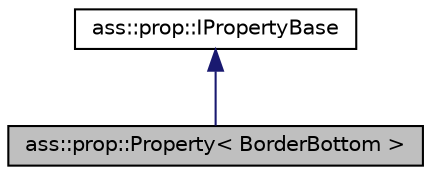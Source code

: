 digraph "ass::prop::Property&lt; BorderBottom &gt;"
{
 // LATEX_PDF_SIZE
  edge [fontname="Helvetica",fontsize="10",labelfontname="Helvetica",labelfontsize="10"];
  node [fontname="Helvetica",fontsize="10",shape=record];
  Node1 [label="ass::prop::Property\< BorderBottom \>",height=0.2,width=0.4,color="black", fillcolor="grey75", style="filled", fontcolor="black",tooltip=" "];
  Node2 -> Node1 [dir="back",color="midnightblue",fontsize="10",style="solid",fontname="Helvetica"];
  Node2 [label="ass::prop::IPropertyBase",height=0.2,width=0.4,color="black", fillcolor="white", style="filled",URL="$structass_1_1prop_1_1IPropertyBase.html",tooltip="Base class for all properties."];
}
